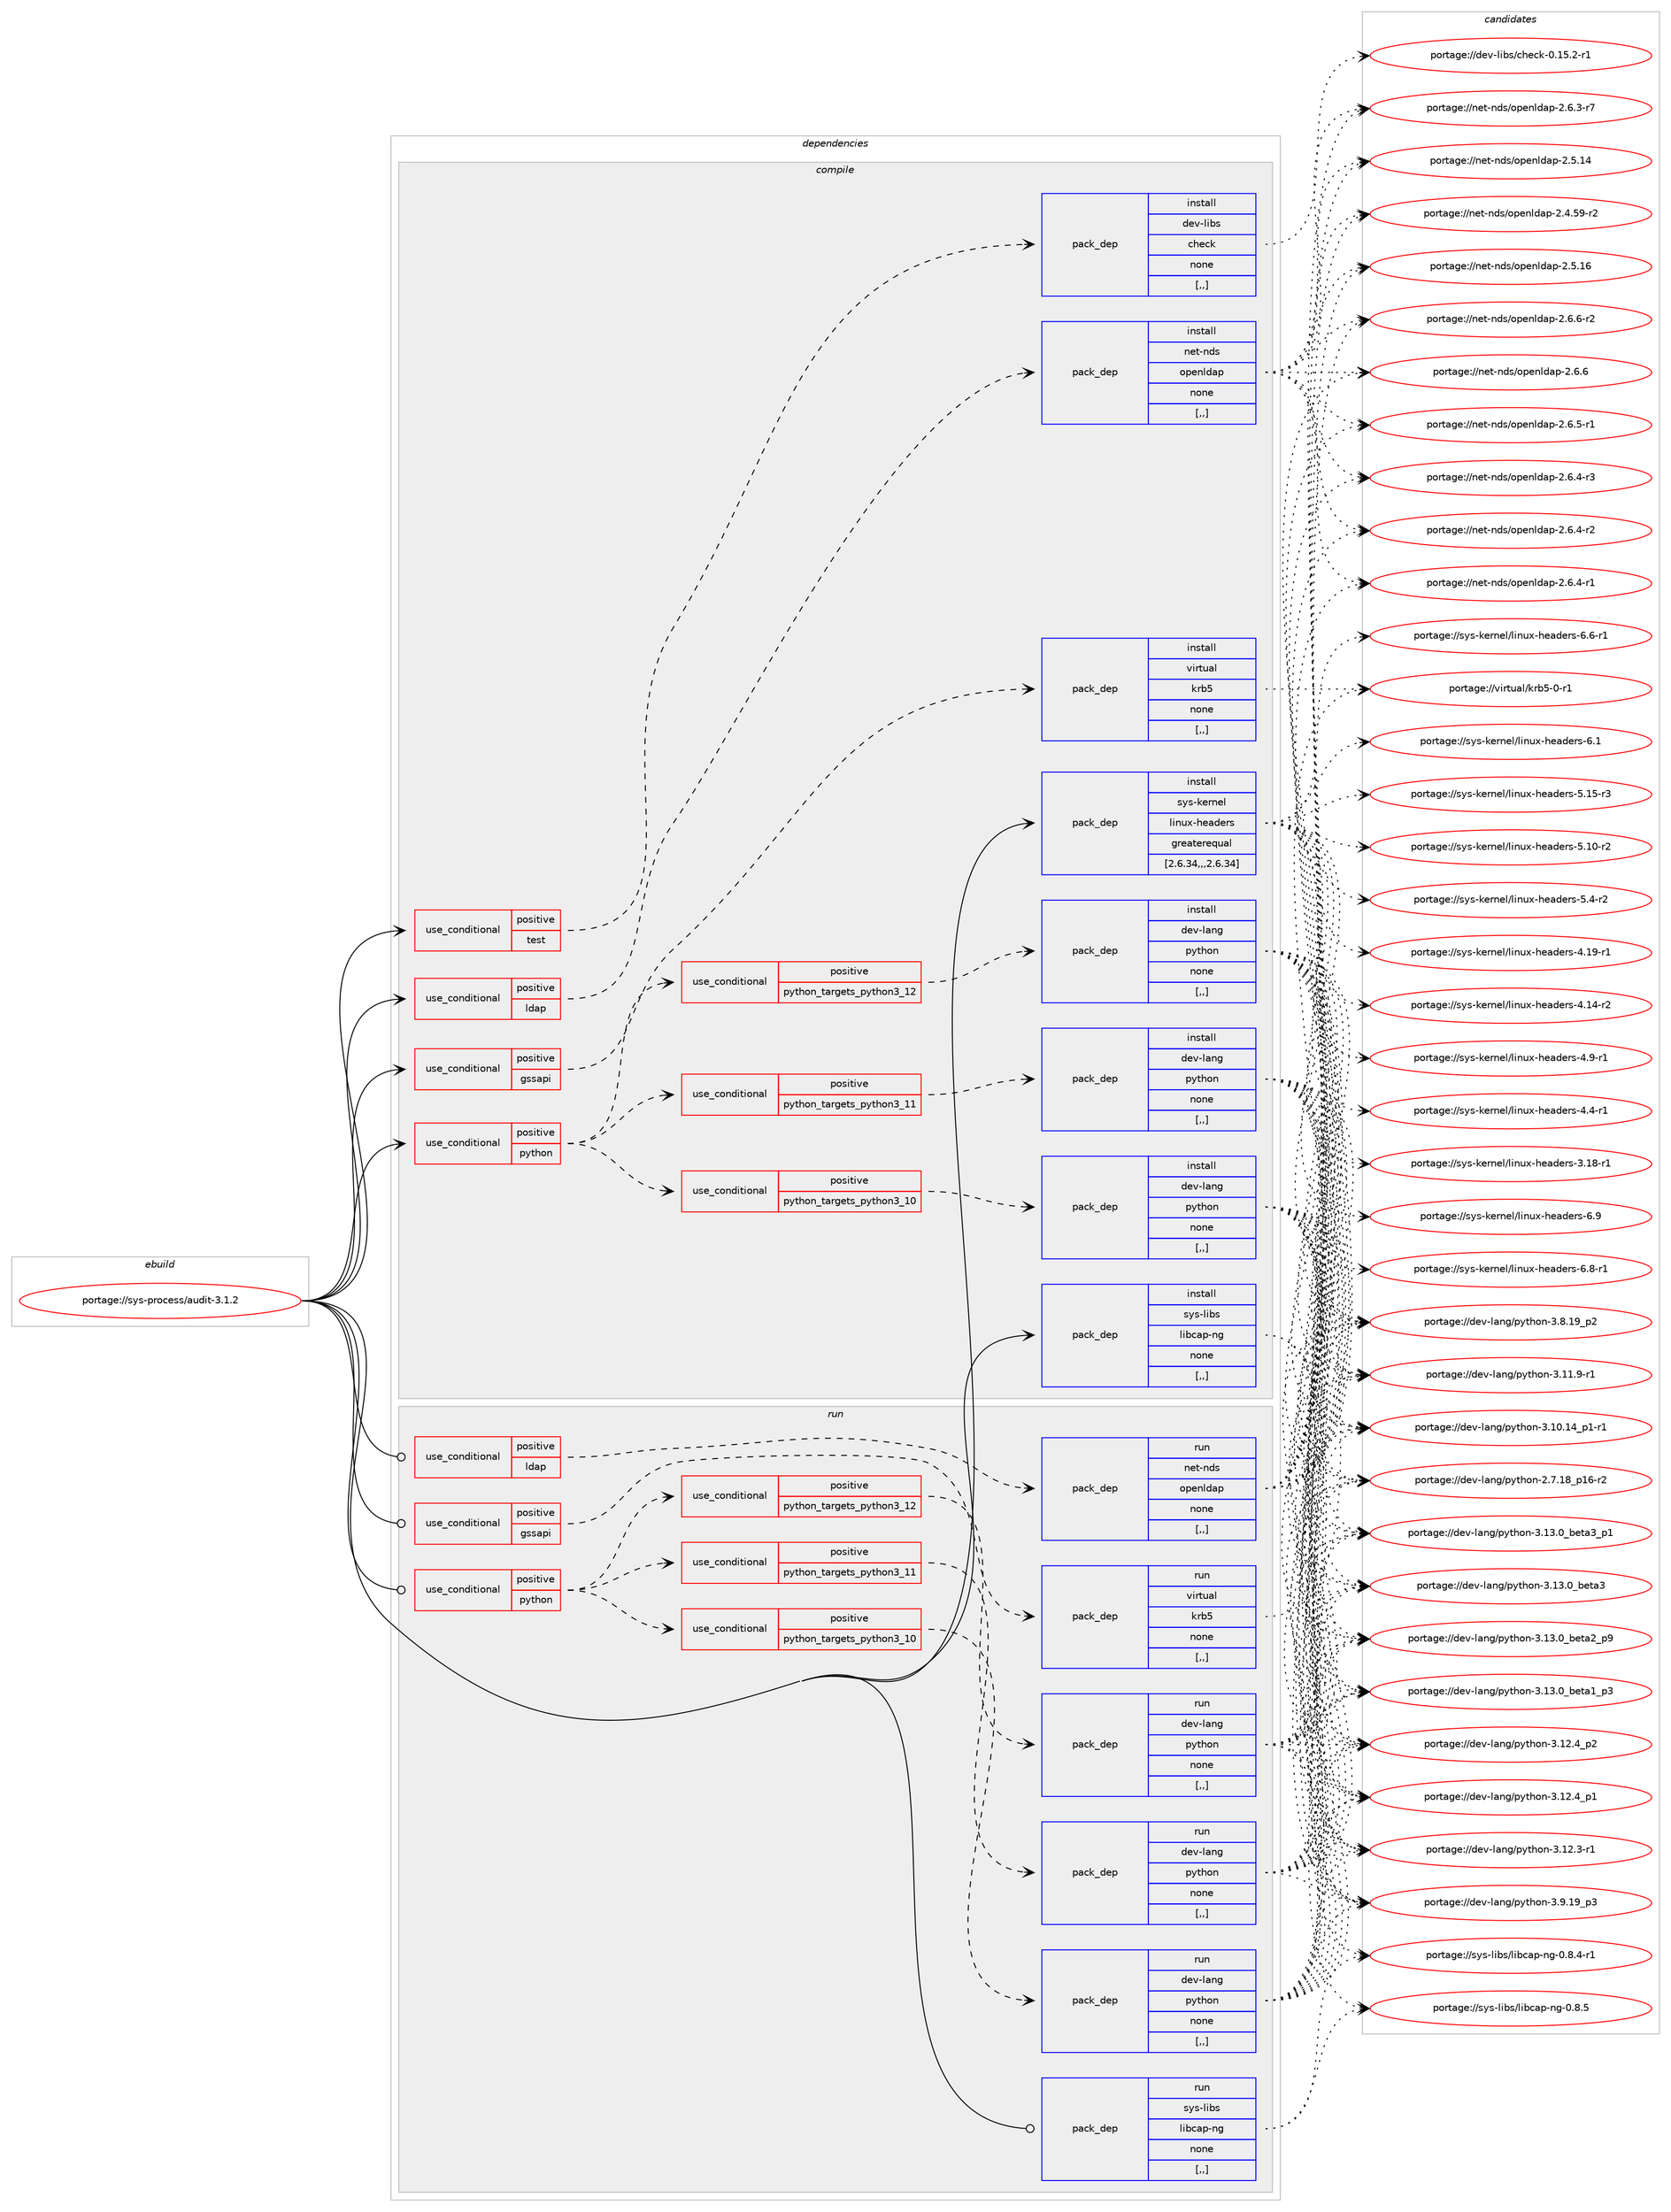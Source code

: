 digraph prolog {

# *************
# Graph options
# *************

newrank=true;
concentrate=true;
compound=true;
graph [rankdir=LR,fontname=Helvetica,fontsize=10,ranksep=1.5];#, ranksep=2.5, nodesep=0.2];
edge  [arrowhead=vee];
node  [fontname=Helvetica,fontsize=10];

# **********
# The ebuild
# **********

subgraph cluster_leftcol {
color=gray;
label=<<i>ebuild</i>>;
id [label="portage://sys-process/audit-3.1.2", color=red, width=4, href="../sys-process/audit-3.1.2.svg"];
}

# ****************
# The dependencies
# ****************

subgraph cluster_midcol {
color=gray;
label=<<i>dependencies</i>>;
subgraph cluster_compile {
fillcolor="#eeeeee";
style=filled;
label=<<i>compile</i>>;
subgraph cond117706 {
dependency440766 [label=<<TABLE BORDER="0" CELLBORDER="1" CELLSPACING="0" CELLPADDING="4"><TR><TD ROWSPAN="3" CELLPADDING="10">use_conditional</TD></TR><TR><TD>positive</TD></TR><TR><TD>gssapi</TD></TR></TABLE>>, shape=none, color=red];
subgraph pack320047 {
dependency440767 [label=<<TABLE BORDER="0" CELLBORDER="1" CELLSPACING="0" CELLPADDING="4" WIDTH="220"><TR><TD ROWSPAN="6" CELLPADDING="30">pack_dep</TD></TR><TR><TD WIDTH="110">install</TD></TR><TR><TD>virtual</TD></TR><TR><TD>krb5</TD></TR><TR><TD>none</TD></TR><TR><TD>[,,]</TD></TR></TABLE>>, shape=none, color=blue];
}
dependency440766:e -> dependency440767:w [weight=20,style="dashed",arrowhead="vee"];
}
id:e -> dependency440766:w [weight=20,style="solid",arrowhead="vee"];
subgraph cond117707 {
dependency440768 [label=<<TABLE BORDER="0" CELLBORDER="1" CELLSPACING="0" CELLPADDING="4"><TR><TD ROWSPAN="3" CELLPADDING="10">use_conditional</TD></TR><TR><TD>positive</TD></TR><TR><TD>ldap</TD></TR></TABLE>>, shape=none, color=red];
subgraph pack320048 {
dependency440769 [label=<<TABLE BORDER="0" CELLBORDER="1" CELLSPACING="0" CELLPADDING="4" WIDTH="220"><TR><TD ROWSPAN="6" CELLPADDING="30">pack_dep</TD></TR><TR><TD WIDTH="110">install</TD></TR><TR><TD>net-nds</TD></TR><TR><TD>openldap</TD></TR><TR><TD>none</TD></TR><TR><TD>[,,]</TD></TR></TABLE>>, shape=none, color=blue];
}
dependency440768:e -> dependency440769:w [weight=20,style="dashed",arrowhead="vee"];
}
id:e -> dependency440768:w [weight=20,style="solid",arrowhead="vee"];
subgraph cond117708 {
dependency440770 [label=<<TABLE BORDER="0" CELLBORDER="1" CELLSPACING="0" CELLPADDING="4"><TR><TD ROWSPAN="3" CELLPADDING="10">use_conditional</TD></TR><TR><TD>positive</TD></TR><TR><TD>python</TD></TR></TABLE>>, shape=none, color=red];
subgraph cond117709 {
dependency440771 [label=<<TABLE BORDER="0" CELLBORDER="1" CELLSPACING="0" CELLPADDING="4"><TR><TD ROWSPAN="3" CELLPADDING="10">use_conditional</TD></TR><TR><TD>positive</TD></TR><TR><TD>python_targets_python3_10</TD></TR></TABLE>>, shape=none, color=red];
subgraph pack320049 {
dependency440772 [label=<<TABLE BORDER="0" CELLBORDER="1" CELLSPACING="0" CELLPADDING="4" WIDTH="220"><TR><TD ROWSPAN="6" CELLPADDING="30">pack_dep</TD></TR><TR><TD WIDTH="110">install</TD></TR><TR><TD>dev-lang</TD></TR><TR><TD>python</TD></TR><TR><TD>none</TD></TR><TR><TD>[,,]</TD></TR></TABLE>>, shape=none, color=blue];
}
dependency440771:e -> dependency440772:w [weight=20,style="dashed",arrowhead="vee"];
}
dependency440770:e -> dependency440771:w [weight=20,style="dashed",arrowhead="vee"];
subgraph cond117710 {
dependency440773 [label=<<TABLE BORDER="0" CELLBORDER="1" CELLSPACING="0" CELLPADDING="4"><TR><TD ROWSPAN="3" CELLPADDING="10">use_conditional</TD></TR><TR><TD>positive</TD></TR><TR><TD>python_targets_python3_11</TD></TR></TABLE>>, shape=none, color=red];
subgraph pack320050 {
dependency440774 [label=<<TABLE BORDER="0" CELLBORDER="1" CELLSPACING="0" CELLPADDING="4" WIDTH="220"><TR><TD ROWSPAN="6" CELLPADDING="30">pack_dep</TD></TR><TR><TD WIDTH="110">install</TD></TR><TR><TD>dev-lang</TD></TR><TR><TD>python</TD></TR><TR><TD>none</TD></TR><TR><TD>[,,]</TD></TR></TABLE>>, shape=none, color=blue];
}
dependency440773:e -> dependency440774:w [weight=20,style="dashed",arrowhead="vee"];
}
dependency440770:e -> dependency440773:w [weight=20,style="dashed",arrowhead="vee"];
subgraph cond117711 {
dependency440775 [label=<<TABLE BORDER="0" CELLBORDER="1" CELLSPACING="0" CELLPADDING="4"><TR><TD ROWSPAN="3" CELLPADDING="10">use_conditional</TD></TR><TR><TD>positive</TD></TR><TR><TD>python_targets_python3_12</TD></TR></TABLE>>, shape=none, color=red];
subgraph pack320051 {
dependency440776 [label=<<TABLE BORDER="0" CELLBORDER="1" CELLSPACING="0" CELLPADDING="4" WIDTH="220"><TR><TD ROWSPAN="6" CELLPADDING="30">pack_dep</TD></TR><TR><TD WIDTH="110">install</TD></TR><TR><TD>dev-lang</TD></TR><TR><TD>python</TD></TR><TR><TD>none</TD></TR><TR><TD>[,,]</TD></TR></TABLE>>, shape=none, color=blue];
}
dependency440775:e -> dependency440776:w [weight=20,style="dashed",arrowhead="vee"];
}
dependency440770:e -> dependency440775:w [weight=20,style="dashed",arrowhead="vee"];
}
id:e -> dependency440770:w [weight=20,style="solid",arrowhead="vee"];
subgraph cond117712 {
dependency440777 [label=<<TABLE BORDER="0" CELLBORDER="1" CELLSPACING="0" CELLPADDING="4"><TR><TD ROWSPAN="3" CELLPADDING="10">use_conditional</TD></TR><TR><TD>positive</TD></TR><TR><TD>test</TD></TR></TABLE>>, shape=none, color=red];
subgraph pack320052 {
dependency440778 [label=<<TABLE BORDER="0" CELLBORDER="1" CELLSPACING="0" CELLPADDING="4" WIDTH="220"><TR><TD ROWSPAN="6" CELLPADDING="30">pack_dep</TD></TR><TR><TD WIDTH="110">install</TD></TR><TR><TD>dev-libs</TD></TR><TR><TD>check</TD></TR><TR><TD>none</TD></TR><TR><TD>[,,]</TD></TR></TABLE>>, shape=none, color=blue];
}
dependency440777:e -> dependency440778:w [weight=20,style="dashed",arrowhead="vee"];
}
id:e -> dependency440777:w [weight=20,style="solid",arrowhead="vee"];
subgraph pack320053 {
dependency440779 [label=<<TABLE BORDER="0" CELLBORDER="1" CELLSPACING="0" CELLPADDING="4" WIDTH="220"><TR><TD ROWSPAN="6" CELLPADDING="30">pack_dep</TD></TR><TR><TD WIDTH="110">install</TD></TR><TR><TD>sys-kernel</TD></TR><TR><TD>linux-headers</TD></TR><TR><TD>greaterequal</TD></TR><TR><TD>[2.6.34,,,2.6.34]</TD></TR></TABLE>>, shape=none, color=blue];
}
id:e -> dependency440779:w [weight=20,style="solid",arrowhead="vee"];
subgraph pack320054 {
dependency440780 [label=<<TABLE BORDER="0" CELLBORDER="1" CELLSPACING="0" CELLPADDING="4" WIDTH="220"><TR><TD ROWSPAN="6" CELLPADDING="30">pack_dep</TD></TR><TR><TD WIDTH="110">install</TD></TR><TR><TD>sys-libs</TD></TR><TR><TD>libcap-ng</TD></TR><TR><TD>none</TD></TR><TR><TD>[,,]</TD></TR></TABLE>>, shape=none, color=blue];
}
id:e -> dependency440780:w [weight=20,style="solid",arrowhead="vee"];
}
subgraph cluster_compileandrun {
fillcolor="#eeeeee";
style=filled;
label=<<i>compile and run</i>>;
}
subgraph cluster_run {
fillcolor="#eeeeee";
style=filled;
label=<<i>run</i>>;
subgraph cond117713 {
dependency440781 [label=<<TABLE BORDER="0" CELLBORDER="1" CELLSPACING="0" CELLPADDING="4"><TR><TD ROWSPAN="3" CELLPADDING="10">use_conditional</TD></TR><TR><TD>positive</TD></TR><TR><TD>gssapi</TD></TR></TABLE>>, shape=none, color=red];
subgraph pack320055 {
dependency440782 [label=<<TABLE BORDER="0" CELLBORDER="1" CELLSPACING="0" CELLPADDING="4" WIDTH="220"><TR><TD ROWSPAN="6" CELLPADDING="30">pack_dep</TD></TR><TR><TD WIDTH="110">run</TD></TR><TR><TD>virtual</TD></TR><TR><TD>krb5</TD></TR><TR><TD>none</TD></TR><TR><TD>[,,]</TD></TR></TABLE>>, shape=none, color=blue];
}
dependency440781:e -> dependency440782:w [weight=20,style="dashed",arrowhead="vee"];
}
id:e -> dependency440781:w [weight=20,style="solid",arrowhead="odot"];
subgraph cond117714 {
dependency440783 [label=<<TABLE BORDER="0" CELLBORDER="1" CELLSPACING="0" CELLPADDING="4"><TR><TD ROWSPAN="3" CELLPADDING="10">use_conditional</TD></TR><TR><TD>positive</TD></TR><TR><TD>ldap</TD></TR></TABLE>>, shape=none, color=red];
subgraph pack320056 {
dependency440784 [label=<<TABLE BORDER="0" CELLBORDER="1" CELLSPACING="0" CELLPADDING="4" WIDTH="220"><TR><TD ROWSPAN="6" CELLPADDING="30">pack_dep</TD></TR><TR><TD WIDTH="110">run</TD></TR><TR><TD>net-nds</TD></TR><TR><TD>openldap</TD></TR><TR><TD>none</TD></TR><TR><TD>[,,]</TD></TR></TABLE>>, shape=none, color=blue];
}
dependency440783:e -> dependency440784:w [weight=20,style="dashed",arrowhead="vee"];
}
id:e -> dependency440783:w [weight=20,style="solid",arrowhead="odot"];
subgraph cond117715 {
dependency440785 [label=<<TABLE BORDER="0" CELLBORDER="1" CELLSPACING="0" CELLPADDING="4"><TR><TD ROWSPAN="3" CELLPADDING="10">use_conditional</TD></TR><TR><TD>positive</TD></TR><TR><TD>python</TD></TR></TABLE>>, shape=none, color=red];
subgraph cond117716 {
dependency440786 [label=<<TABLE BORDER="0" CELLBORDER="1" CELLSPACING="0" CELLPADDING="4"><TR><TD ROWSPAN="3" CELLPADDING="10">use_conditional</TD></TR><TR><TD>positive</TD></TR><TR><TD>python_targets_python3_10</TD></TR></TABLE>>, shape=none, color=red];
subgraph pack320057 {
dependency440787 [label=<<TABLE BORDER="0" CELLBORDER="1" CELLSPACING="0" CELLPADDING="4" WIDTH="220"><TR><TD ROWSPAN="6" CELLPADDING="30">pack_dep</TD></TR><TR><TD WIDTH="110">run</TD></TR><TR><TD>dev-lang</TD></TR><TR><TD>python</TD></TR><TR><TD>none</TD></TR><TR><TD>[,,]</TD></TR></TABLE>>, shape=none, color=blue];
}
dependency440786:e -> dependency440787:w [weight=20,style="dashed",arrowhead="vee"];
}
dependency440785:e -> dependency440786:w [weight=20,style="dashed",arrowhead="vee"];
subgraph cond117717 {
dependency440788 [label=<<TABLE BORDER="0" CELLBORDER="1" CELLSPACING="0" CELLPADDING="4"><TR><TD ROWSPAN="3" CELLPADDING="10">use_conditional</TD></TR><TR><TD>positive</TD></TR><TR><TD>python_targets_python3_11</TD></TR></TABLE>>, shape=none, color=red];
subgraph pack320058 {
dependency440789 [label=<<TABLE BORDER="0" CELLBORDER="1" CELLSPACING="0" CELLPADDING="4" WIDTH="220"><TR><TD ROWSPAN="6" CELLPADDING="30">pack_dep</TD></TR><TR><TD WIDTH="110">run</TD></TR><TR><TD>dev-lang</TD></TR><TR><TD>python</TD></TR><TR><TD>none</TD></TR><TR><TD>[,,]</TD></TR></TABLE>>, shape=none, color=blue];
}
dependency440788:e -> dependency440789:w [weight=20,style="dashed",arrowhead="vee"];
}
dependency440785:e -> dependency440788:w [weight=20,style="dashed",arrowhead="vee"];
subgraph cond117718 {
dependency440790 [label=<<TABLE BORDER="0" CELLBORDER="1" CELLSPACING="0" CELLPADDING="4"><TR><TD ROWSPAN="3" CELLPADDING="10">use_conditional</TD></TR><TR><TD>positive</TD></TR><TR><TD>python_targets_python3_12</TD></TR></TABLE>>, shape=none, color=red];
subgraph pack320059 {
dependency440791 [label=<<TABLE BORDER="0" CELLBORDER="1" CELLSPACING="0" CELLPADDING="4" WIDTH="220"><TR><TD ROWSPAN="6" CELLPADDING="30">pack_dep</TD></TR><TR><TD WIDTH="110">run</TD></TR><TR><TD>dev-lang</TD></TR><TR><TD>python</TD></TR><TR><TD>none</TD></TR><TR><TD>[,,]</TD></TR></TABLE>>, shape=none, color=blue];
}
dependency440790:e -> dependency440791:w [weight=20,style="dashed",arrowhead="vee"];
}
dependency440785:e -> dependency440790:w [weight=20,style="dashed",arrowhead="vee"];
}
id:e -> dependency440785:w [weight=20,style="solid",arrowhead="odot"];
subgraph pack320060 {
dependency440792 [label=<<TABLE BORDER="0" CELLBORDER="1" CELLSPACING="0" CELLPADDING="4" WIDTH="220"><TR><TD ROWSPAN="6" CELLPADDING="30">pack_dep</TD></TR><TR><TD WIDTH="110">run</TD></TR><TR><TD>sys-libs</TD></TR><TR><TD>libcap-ng</TD></TR><TR><TD>none</TD></TR><TR><TD>[,,]</TD></TR></TABLE>>, shape=none, color=blue];
}
id:e -> dependency440792:w [weight=20,style="solid",arrowhead="odot"];
}
}

# **************
# The candidates
# **************

subgraph cluster_choices {
rank=same;
color=gray;
label=<<i>candidates</i>>;

subgraph choice320047 {
color=black;
nodesep=1;
choice1181051141161179710847107114985345484511449 [label="portage://virtual/krb5-0-r1", color=red, width=4,href="../virtual/krb5-0-r1.svg"];
dependency440767:e -> choice1181051141161179710847107114985345484511449:w [style=dotted,weight="100"];
}
subgraph choice320048 {
color=black;
nodesep=1;
choice1101011164511010011547111112101110108100971124550465446544511450 [label="portage://net-nds/openldap-2.6.6-r2", color=red, width=4,href="../net-nds/openldap-2.6.6-r2.svg"];
choice110101116451101001154711111210111010810097112455046544654 [label="portage://net-nds/openldap-2.6.6", color=red, width=4,href="../net-nds/openldap-2.6.6.svg"];
choice1101011164511010011547111112101110108100971124550465446534511449 [label="portage://net-nds/openldap-2.6.5-r1", color=red, width=4,href="../net-nds/openldap-2.6.5-r1.svg"];
choice1101011164511010011547111112101110108100971124550465446524511451 [label="portage://net-nds/openldap-2.6.4-r3", color=red, width=4,href="../net-nds/openldap-2.6.4-r3.svg"];
choice1101011164511010011547111112101110108100971124550465446524511450 [label="portage://net-nds/openldap-2.6.4-r2", color=red, width=4,href="../net-nds/openldap-2.6.4-r2.svg"];
choice1101011164511010011547111112101110108100971124550465446524511449 [label="portage://net-nds/openldap-2.6.4-r1", color=red, width=4,href="../net-nds/openldap-2.6.4-r1.svg"];
choice1101011164511010011547111112101110108100971124550465446514511455 [label="portage://net-nds/openldap-2.6.3-r7", color=red, width=4,href="../net-nds/openldap-2.6.3-r7.svg"];
choice11010111645110100115471111121011101081009711245504653464954 [label="portage://net-nds/openldap-2.5.16", color=red, width=4,href="../net-nds/openldap-2.5.16.svg"];
choice11010111645110100115471111121011101081009711245504653464952 [label="portage://net-nds/openldap-2.5.14", color=red, width=4,href="../net-nds/openldap-2.5.14.svg"];
choice110101116451101001154711111210111010810097112455046524653574511450 [label="portage://net-nds/openldap-2.4.59-r2", color=red, width=4,href="../net-nds/openldap-2.4.59-r2.svg"];
dependency440769:e -> choice1101011164511010011547111112101110108100971124550465446544511450:w [style=dotted,weight="100"];
dependency440769:e -> choice110101116451101001154711111210111010810097112455046544654:w [style=dotted,weight="100"];
dependency440769:e -> choice1101011164511010011547111112101110108100971124550465446534511449:w [style=dotted,weight="100"];
dependency440769:e -> choice1101011164511010011547111112101110108100971124550465446524511451:w [style=dotted,weight="100"];
dependency440769:e -> choice1101011164511010011547111112101110108100971124550465446524511450:w [style=dotted,weight="100"];
dependency440769:e -> choice1101011164511010011547111112101110108100971124550465446524511449:w [style=dotted,weight="100"];
dependency440769:e -> choice1101011164511010011547111112101110108100971124550465446514511455:w [style=dotted,weight="100"];
dependency440769:e -> choice11010111645110100115471111121011101081009711245504653464954:w [style=dotted,weight="100"];
dependency440769:e -> choice11010111645110100115471111121011101081009711245504653464952:w [style=dotted,weight="100"];
dependency440769:e -> choice110101116451101001154711111210111010810097112455046524653574511450:w [style=dotted,weight="100"];
}
subgraph choice320049 {
color=black;
nodesep=1;
choice10010111845108971101034711212111610411111045514649514648959810111697519511249 [label="portage://dev-lang/python-3.13.0_beta3_p1", color=red, width=4,href="../dev-lang/python-3.13.0_beta3_p1.svg"];
choice1001011184510897110103471121211161041111104551464951464895981011169751 [label="portage://dev-lang/python-3.13.0_beta3", color=red, width=4,href="../dev-lang/python-3.13.0_beta3.svg"];
choice10010111845108971101034711212111610411111045514649514648959810111697509511257 [label="portage://dev-lang/python-3.13.0_beta2_p9", color=red, width=4,href="../dev-lang/python-3.13.0_beta2_p9.svg"];
choice10010111845108971101034711212111610411111045514649514648959810111697499511251 [label="portage://dev-lang/python-3.13.0_beta1_p3", color=red, width=4,href="../dev-lang/python-3.13.0_beta1_p3.svg"];
choice100101118451089711010347112121116104111110455146495046529511250 [label="portage://dev-lang/python-3.12.4_p2", color=red, width=4,href="../dev-lang/python-3.12.4_p2.svg"];
choice100101118451089711010347112121116104111110455146495046529511249 [label="portage://dev-lang/python-3.12.4_p1", color=red, width=4,href="../dev-lang/python-3.12.4_p1.svg"];
choice100101118451089711010347112121116104111110455146495046514511449 [label="portage://dev-lang/python-3.12.3-r1", color=red, width=4,href="../dev-lang/python-3.12.3-r1.svg"];
choice100101118451089711010347112121116104111110455146494946574511449 [label="portage://dev-lang/python-3.11.9-r1", color=red, width=4,href="../dev-lang/python-3.11.9-r1.svg"];
choice100101118451089711010347112121116104111110455146494846495295112494511449 [label="portage://dev-lang/python-3.10.14_p1-r1", color=red, width=4,href="../dev-lang/python-3.10.14_p1-r1.svg"];
choice100101118451089711010347112121116104111110455146574649579511251 [label="portage://dev-lang/python-3.9.19_p3", color=red, width=4,href="../dev-lang/python-3.9.19_p3.svg"];
choice100101118451089711010347112121116104111110455146564649579511250 [label="portage://dev-lang/python-3.8.19_p2", color=red, width=4,href="../dev-lang/python-3.8.19_p2.svg"];
choice100101118451089711010347112121116104111110455046554649569511249544511450 [label="portage://dev-lang/python-2.7.18_p16-r2", color=red, width=4,href="../dev-lang/python-2.7.18_p16-r2.svg"];
dependency440772:e -> choice10010111845108971101034711212111610411111045514649514648959810111697519511249:w [style=dotted,weight="100"];
dependency440772:e -> choice1001011184510897110103471121211161041111104551464951464895981011169751:w [style=dotted,weight="100"];
dependency440772:e -> choice10010111845108971101034711212111610411111045514649514648959810111697509511257:w [style=dotted,weight="100"];
dependency440772:e -> choice10010111845108971101034711212111610411111045514649514648959810111697499511251:w [style=dotted,weight="100"];
dependency440772:e -> choice100101118451089711010347112121116104111110455146495046529511250:w [style=dotted,weight="100"];
dependency440772:e -> choice100101118451089711010347112121116104111110455146495046529511249:w [style=dotted,weight="100"];
dependency440772:e -> choice100101118451089711010347112121116104111110455146495046514511449:w [style=dotted,weight="100"];
dependency440772:e -> choice100101118451089711010347112121116104111110455146494946574511449:w [style=dotted,weight="100"];
dependency440772:e -> choice100101118451089711010347112121116104111110455146494846495295112494511449:w [style=dotted,weight="100"];
dependency440772:e -> choice100101118451089711010347112121116104111110455146574649579511251:w [style=dotted,weight="100"];
dependency440772:e -> choice100101118451089711010347112121116104111110455146564649579511250:w [style=dotted,weight="100"];
dependency440772:e -> choice100101118451089711010347112121116104111110455046554649569511249544511450:w [style=dotted,weight="100"];
}
subgraph choice320050 {
color=black;
nodesep=1;
choice10010111845108971101034711212111610411111045514649514648959810111697519511249 [label="portage://dev-lang/python-3.13.0_beta3_p1", color=red, width=4,href="../dev-lang/python-3.13.0_beta3_p1.svg"];
choice1001011184510897110103471121211161041111104551464951464895981011169751 [label="portage://dev-lang/python-3.13.0_beta3", color=red, width=4,href="../dev-lang/python-3.13.0_beta3.svg"];
choice10010111845108971101034711212111610411111045514649514648959810111697509511257 [label="portage://dev-lang/python-3.13.0_beta2_p9", color=red, width=4,href="../dev-lang/python-3.13.0_beta2_p9.svg"];
choice10010111845108971101034711212111610411111045514649514648959810111697499511251 [label="portage://dev-lang/python-3.13.0_beta1_p3", color=red, width=4,href="../dev-lang/python-3.13.0_beta1_p3.svg"];
choice100101118451089711010347112121116104111110455146495046529511250 [label="portage://dev-lang/python-3.12.4_p2", color=red, width=4,href="../dev-lang/python-3.12.4_p2.svg"];
choice100101118451089711010347112121116104111110455146495046529511249 [label="portage://dev-lang/python-3.12.4_p1", color=red, width=4,href="../dev-lang/python-3.12.4_p1.svg"];
choice100101118451089711010347112121116104111110455146495046514511449 [label="portage://dev-lang/python-3.12.3-r1", color=red, width=4,href="../dev-lang/python-3.12.3-r1.svg"];
choice100101118451089711010347112121116104111110455146494946574511449 [label="portage://dev-lang/python-3.11.9-r1", color=red, width=4,href="../dev-lang/python-3.11.9-r1.svg"];
choice100101118451089711010347112121116104111110455146494846495295112494511449 [label="portage://dev-lang/python-3.10.14_p1-r1", color=red, width=4,href="../dev-lang/python-3.10.14_p1-r1.svg"];
choice100101118451089711010347112121116104111110455146574649579511251 [label="portage://dev-lang/python-3.9.19_p3", color=red, width=4,href="../dev-lang/python-3.9.19_p3.svg"];
choice100101118451089711010347112121116104111110455146564649579511250 [label="portage://dev-lang/python-3.8.19_p2", color=red, width=4,href="../dev-lang/python-3.8.19_p2.svg"];
choice100101118451089711010347112121116104111110455046554649569511249544511450 [label="portage://dev-lang/python-2.7.18_p16-r2", color=red, width=4,href="../dev-lang/python-2.7.18_p16-r2.svg"];
dependency440774:e -> choice10010111845108971101034711212111610411111045514649514648959810111697519511249:w [style=dotted,weight="100"];
dependency440774:e -> choice1001011184510897110103471121211161041111104551464951464895981011169751:w [style=dotted,weight="100"];
dependency440774:e -> choice10010111845108971101034711212111610411111045514649514648959810111697509511257:w [style=dotted,weight="100"];
dependency440774:e -> choice10010111845108971101034711212111610411111045514649514648959810111697499511251:w [style=dotted,weight="100"];
dependency440774:e -> choice100101118451089711010347112121116104111110455146495046529511250:w [style=dotted,weight="100"];
dependency440774:e -> choice100101118451089711010347112121116104111110455146495046529511249:w [style=dotted,weight="100"];
dependency440774:e -> choice100101118451089711010347112121116104111110455146495046514511449:w [style=dotted,weight="100"];
dependency440774:e -> choice100101118451089711010347112121116104111110455146494946574511449:w [style=dotted,weight="100"];
dependency440774:e -> choice100101118451089711010347112121116104111110455146494846495295112494511449:w [style=dotted,weight="100"];
dependency440774:e -> choice100101118451089711010347112121116104111110455146574649579511251:w [style=dotted,weight="100"];
dependency440774:e -> choice100101118451089711010347112121116104111110455146564649579511250:w [style=dotted,weight="100"];
dependency440774:e -> choice100101118451089711010347112121116104111110455046554649569511249544511450:w [style=dotted,weight="100"];
}
subgraph choice320051 {
color=black;
nodesep=1;
choice10010111845108971101034711212111610411111045514649514648959810111697519511249 [label="portage://dev-lang/python-3.13.0_beta3_p1", color=red, width=4,href="../dev-lang/python-3.13.0_beta3_p1.svg"];
choice1001011184510897110103471121211161041111104551464951464895981011169751 [label="portage://dev-lang/python-3.13.0_beta3", color=red, width=4,href="../dev-lang/python-3.13.0_beta3.svg"];
choice10010111845108971101034711212111610411111045514649514648959810111697509511257 [label="portage://dev-lang/python-3.13.0_beta2_p9", color=red, width=4,href="../dev-lang/python-3.13.0_beta2_p9.svg"];
choice10010111845108971101034711212111610411111045514649514648959810111697499511251 [label="portage://dev-lang/python-3.13.0_beta1_p3", color=red, width=4,href="../dev-lang/python-3.13.0_beta1_p3.svg"];
choice100101118451089711010347112121116104111110455146495046529511250 [label="portage://dev-lang/python-3.12.4_p2", color=red, width=4,href="../dev-lang/python-3.12.4_p2.svg"];
choice100101118451089711010347112121116104111110455146495046529511249 [label="portage://dev-lang/python-3.12.4_p1", color=red, width=4,href="../dev-lang/python-3.12.4_p1.svg"];
choice100101118451089711010347112121116104111110455146495046514511449 [label="portage://dev-lang/python-3.12.3-r1", color=red, width=4,href="../dev-lang/python-3.12.3-r1.svg"];
choice100101118451089711010347112121116104111110455146494946574511449 [label="portage://dev-lang/python-3.11.9-r1", color=red, width=4,href="../dev-lang/python-3.11.9-r1.svg"];
choice100101118451089711010347112121116104111110455146494846495295112494511449 [label="portage://dev-lang/python-3.10.14_p1-r1", color=red, width=4,href="../dev-lang/python-3.10.14_p1-r1.svg"];
choice100101118451089711010347112121116104111110455146574649579511251 [label="portage://dev-lang/python-3.9.19_p3", color=red, width=4,href="../dev-lang/python-3.9.19_p3.svg"];
choice100101118451089711010347112121116104111110455146564649579511250 [label="portage://dev-lang/python-3.8.19_p2", color=red, width=4,href="../dev-lang/python-3.8.19_p2.svg"];
choice100101118451089711010347112121116104111110455046554649569511249544511450 [label="portage://dev-lang/python-2.7.18_p16-r2", color=red, width=4,href="../dev-lang/python-2.7.18_p16-r2.svg"];
dependency440776:e -> choice10010111845108971101034711212111610411111045514649514648959810111697519511249:w [style=dotted,weight="100"];
dependency440776:e -> choice1001011184510897110103471121211161041111104551464951464895981011169751:w [style=dotted,weight="100"];
dependency440776:e -> choice10010111845108971101034711212111610411111045514649514648959810111697509511257:w [style=dotted,weight="100"];
dependency440776:e -> choice10010111845108971101034711212111610411111045514649514648959810111697499511251:w [style=dotted,weight="100"];
dependency440776:e -> choice100101118451089711010347112121116104111110455146495046529511250:w [style=dotted,weight="100"];
dependency440776:e -> choice100101118451089711010347112121116104111110455146495046529511249:w [style=dotted,weight="100"];
dependency440776:e -> choice100101118451089711010347112121116104111110455146495046514511449:w [style=dotted,weight="100"];
dependency440776:e -> choice100101118451089711010347112121116104111110455146494946574511449:w [style=dotted,weight="100"];
dependency440776:e -> choice100101118451089711010347112121116104111110455146494846495295112494511449:w [style=dotted,weight="100"];
dependency440776:e -> choice100101118451089711010347112121116104111110455146574649579511251:w [style=dotted,weight="100"];
dependency440776:e -> choice100101118451089711010347112121116104111110455146564649579511250:w [style=dotted,weight="100"];
dependency440776:e -> choice100101118451089711010347112121116104111110455046554649569511249544511450:w [style=dotted,weight="100"];
}
subgraph choice320052 {
color=black;
nodesep=1;
choice1001011184510810598115479910410199107454846495346504511449 [label="portage://dev-libs/check-0.15.2-r1", color=red, width=4,href="../dev-libs/check-0.15.2-r1.svg"];
dependency440778:e -> choice1001011184510810598115479910410199107454846495346504511449:w [style=dotted,weight="100"];
}
subgraph choice320053 {
color=black;
nodesep=1;
choice1151211154510710111411010110847108105110117120451041019710010111411545544657 [label="portage://sys-kernel/linux-headers-6.9", color=red, width=4,href="../sys-kernel/linux-headers-6.9.svg"];
choice11512111545107101114110101108471081051101171204510410197100101114115455446564511449 [label="portage://sys-kernel/linux-headers-6.8-r1", color=red, width=4,href="../sys-kernel/linux-headers-6.8-r1.svg"];
choice11512111545107101114110101108471081051101171204510410197100101114115455446544511449 [label="portage://sys-kernel/linux-headers-6.6-r1", color=red, width=4,href="../sys-kernel/linux-headers-6.6-r1.svg"];
choice1151211154510710111411010110847108105110117120451041019710010111411545544649 [label="portage://sys-kernel/linux-headers-6.1", color=red, width=4,href="../sys-kernel/linux-headers-6.1.svg"];
choice1151211154510710111411010110847108105110117120451041019710010111411545534649534511451 [label="portage://sys-kernel/linux-headers-5.15-r3", color=red, width=4,href="../sys-kernel/linux-headers-5.15-r3.svg"];
choice1151211154510710111411010110847108105110117120451041019710010111411545534649484511450 [label="portage://sys-kernel/linux-headers-5.10-r2", color=red, width=4,href="../sys-kernel/linux-headers-5.10-r2.svg"];
choice11512111545107101114110101108471081051101171204510410197100101114115455346524511450 [label="portage://sys-kernel/linux-headers-5.4-r2", color=red, width=4,href="../sys-kernel/linux-headers-5.4-r2.svg"];
choice1151211154510710111411010110847108105110117120451041019710010111411545524649574511449 [label="portage://sys-kernel/linux-headers-4.19-r1", color=red, width=4,href="../sys-kernel/linux-headers-4.19-r1.svg"];
choice1151211154510710111411010110847108105110117120451041019710010111411545524649524511450 [label="portage://sys-kernel/linux-headers-4.14-r2", color=red, width=4,href="../sys-kernel/linux-headers-4.14-r2.svg"];
choice11512111545107101114110101108471081051101171204510410197100101114115455246574511449 [label="portage://sys-kernel/linux-headers-4.9-r1", color=red, width=4,href="../sys-kernel/linux-headers-4.9-r1.svg"];
choice11512111545107101114110101108471081051101171204510410197100101114115455246524511449 [label="portage://sys-kernel/linux-headers-4.4-r1", color=red, width=4,href="../sys-kernel/linux-headers-4.4-r1.svg"];
choice1151211154510710111411010110847108105110117120451041019710010111411545514649564511449 [label="portage://sys-kernel/linux-headers-3.18-r1", color=red, width=4,href="../sys-kernel/linux-headers-3.18-r1.svg"];
dependency440779:e -> choice1151211154510710111411010110847108105110117120451041019710010111411545544657:w [style=dotted,weight="100"];
dependency440779:e -> choice11512111545107101114110101108471081051101171204510410197100101114115455446564511449:w [style=dotted,weight="100"];
dependency440779:e -> choice11512111545107101114110101108471081051101171204510410197100101114115455446544511449:w [style=dotted,weight="100"];
dependency440779:e -> choice1151211154510710111411010110847108105110117120451041019710010111411545544649:w [style=dotted,weight="100"];
dependency440779:e -> choice1151211154510710111411010110847108105110117120451041019710010111411545534649534511451:w [style=dotted,weight="100"];
dependency440779:e -> choice1151211154510710111411010110847108105110117120451041019710010111411545534649484511450:w [style=dotted,weight="100"];
dependency440779:e -> choice11512111545107101114110101108471081051101171204510410197100101114115455346524511450:w [style=dotted,weight="100"];
dependency440779:e -> choice1151211154510710111411010110847108105110117120451041019710010111411545524649574511449:w [style=dotted,weight="100"];
dependency440779:e -> choice1151211154510710111411010110847108105110117120451041019710010111411545524649524511450:w [style=dotted,weight="100"];
dependency440779:e -> choice11512111545107101114110101108471081051101171204510410197100101114115455246574511449:w [style=dotted,weight="100"];
dependency440779:e -> choice11512111545107101114110101108471081051101171204510410197100101114115455246524511449:w [style=dotted,weight="100"];
dependency440779:e -> choice1151211154510710111411010110847108105110117120451041019710010111411545514649564511449:w [style=dotted,weight="100"];
}
subgraph choice320054 {
color=black;
nodesep=1;
choice11512111545108105981154710810598999711245110103454846564653 [label="portage://sys-libs/libcap-ng-0.8.5", color=red, width=4,href="../sys-libs/libcap-ng-0.8.5.svg"];
choice115121115451081059811547108105989997112451101034548465646524511449 [label="portage://sys-libs/libcap-ng-0.8.4-r1", color=red, width=4,href="../sys-libs/libcap-ng-0.8.4-r1.svg"];
dependency440780:e -> choice11512111545108105981154710810598999711245110103454846564653:w [style=dotted,weight="100"];
dependency440780:e -> choice115121115451081059811547108105989997112451101034548465646524511449:w [style=dotted,weight="100"];
}
subgraph choice320055 {
color=black;
nodesep=1;
choice1181051141161179710847107114985345484511449 [label="portage://virtual/krb5-0-r1", color=red, width=4,href="../virtual/krb5-0-r1.svg"];
dependency440782:e -> choice1181051141161179710847107114985345484511449:w [style=dotted,weight="100"];
}
subgraph choice320056 {
color=black;
nodesep=1;
choice1101011164511010011547111112101110108100971124550465446544511450 [label="portage://net-nds/openldap-2.6.6-r2", color=red, width=4,href="../net-nds/openldap-2.6.6-r2.svg"];
choice110101116451101001154711111210111010810097112455046544654 [label="portage://net-nds/openldap-2.6.6", color=red, width=4,href="../net-nds/openldap-2.6.6.svg"];
choice1101011164511010011547111112101110108100971124550465446534511449 [label="portage://net-nds/openldap-2.6.5-r1", color=red, width=4,href="../net-nds/openldap-2.6.5-r1.svg"];
choice1101011164511010011547111112101110108100971124550465446524511451 [label="portage://net-nds/openldap-2.6.4-r3", color=red, width=4,href="../net-nds/openldap-2.6.4-r3.svg"];
choice1101011164511010011547111112101110108100971124550465446524511450 [label="portage://net-nds/openldap-2.6.4-r2", color=red, width=4,href="../net-nds/openldap-2.6.4-r2.svg"];
choice1101011164511010011547111112101110108100971124550465446524511449 [label="portage://net-nds/openldap-2.6.4-r1", color=red, width=4,href="../net-nds/openldap-2.6.4-r1.svg"];
choice1101011164511010011547111112101110108100971124550465446514511455 [label="portage://net-nds/openldap-2.6.3-r7", color=red, width=4,href="../net-nds/openldap-2.6.3-r7.svg"];
choice11010111645110100115471111121011101081009711245504653464954 [label="portage://net-nds/openldap-2.5.16", color=red, width=4,href="../net-nds/openldap-2.5.16.svg"];
choice11010111645110100115471111121011101081009711245504653464952 [label="portage://net-nds/openldap-2.5.14", color=red, width=4,href="../net-nds/openldap-2.5.14.svg"];
choice110101116451101001154711111210111010810097112455046524653574511450 [label="portage://net-nds/openldap-2.4.59-r2", color=red, width=4,href="../net-nds/openldap-2.4.59-r2.svg"];
dependency440784:e -> choice1101011164511010011547111112101110108100971124550465446544511450:w [style=dotted,weight="100"];
dependency440784:e -> choice110101116451101001154711111210111010810097112455046544654:w [style=dotted,weight="100"];
dependency440784:e -> choice1101011164511010011547111112101110108100971124550465446534511449:w [style=dotted,weight="100"];
dependency440784:e -> choice1101011164511010011547111112101110108100971124550465446524511451:w [style=dotted,weight="100"];
dependency440784:e -> choice1101011164511010011547111112101110108100971124550465446524511450:w [style=dotted,weight="100"];
dependency440784:e -> choice1101011164511010011547111112101110108100971124550465446524511449:w [style=dotted,weight="100"];
dependency440784:e -> choice1101011164511010011547111112101110108100971124550465446514511455:w [style=dotted,weight="100"];
dependency440784:e -> choice11010111645110100115471111121011101081009711245504653464954:w [style=dotted,weight="100"];
dependency440784:e -> choice11010111645110100115471111121011101081009711245504653464952:w [style=dotted,weight="100"];
dependency440784:e -> choice110101116451101001154711111210111010810097112455046524653574511450:w [style=dotted,weight="100"];
}
subgraph choice320057 {
color=black;
nodesep=1;
choice10010111845108971101034711212111610411111045514649514648959810111697519511249 [label="portage://dev-lang/python-3.13.0_beta3_p1", color=red, width=4,href="../dev-lang/python-3.13.0_beta3_p1.svg"];
choice1001011184510897110103471121211161041111104551464951464895981011169751 [label="portage://dev-lang/python-3.13.0_beta3", color=red, width=4,href="../dev-lang/python-3.13.0_beta3.svg"];
choice10010111845108971101034711212111610411111045514649514648959810111697509511257 [label="portage://dev-lang/python-3.13.0_beta2_p9", color=red, width=4,href="../dev-lang/python-3.13.0_beta2_p9.svg"];
choice10010111845108971101034711212111610411111045514649514648959810111697499511251 [label="portage://dev-lang/python-3.13.0_beta1_p3", color=red, width=4,href="../dev-lang/python-3.13.0_beta1_p3.svg"];
choice100101118451089711010347112121116104111110455146495046529511250 [label="portage://dev-lang/python-3.12.4_p2", color=red, width=4,href="../dev-lang/python-3.12.4_p2.svg"];
choice100101118451089711010347112121116104111110455146495046529511249 [label="portage://dev-lang/python-3.12.4_p1", color=red, width=4,href="../dev-lang/python-3.12.4_p1.svg"];
choice100101118451089711010347112121116104111110455146495046514511449 [label="portage://dev-lang/python-3.12.3-r1", color=red, width=4,href="../dev-lang/python-3.12.3-r1.svg"];
choice100101118451089711010347112121116104111110455146494946574511449 [label="portage://dev-lang/python-3.11.9-r1", color=red, width=4,href="../dev-lang/python-3.11.9-r1.svg"];
choice100101118451089711010347112121116104111110455146494846495295112494511449 [label="portage://dev-lang/python-3.10.14_p1-r1", color=red, width=4,href="../dev-lang/python-3.10.14_p1-r1.svg"];
choice100101118451089711010347112121116104111110455146574649579511251 [label="portage://dev-lang/python-3.9.19_p3", color=red, width=4,href="../dev-lang/python-3.9.19_p3.svg"];
choice100101118451089711010347112121116104111110455146564649579511250 [label="portage://dev-lang/python-3.8.19_p2", color=red, width=4,href="../dev-lang/python-3.8.19_p2.svg"];
choice100101118451089711010347112121116104111110455046554649569511249544511450 [label="portage://dev-lang/python-2.7.18_p16-r2", color=red, width=4,href="../dev-lang/python-2.7.18_p16-r2.svg"];
dependency440787:e -> choice10010111845108971101034711212111610411111045514649514648959810111697519511249:w [style=dotted,weight="100"];
dependency440787:e -> choice1001011184510897110103471121211161041111104551464951464895981011169751:w [style=dotted,weight="100"];
dependency440787:e -> choice10010111845108971101034711212111610411111045514649514648959810111697509511257:w [style=dotted,weight="100"];
dependency440787:e -> choice10010111845108971101034711212111610411111045514649514648959810111697499511251:w [style=dotted,weight="100"];
dependency440787:e -> choice100101118451089711010347112121116104111110455146495046529511250:w [style=dotted,weight="100"];
dependency440787:e -> choice100101118451089711010347112121116104111110455146495046529511249:w [style=dotted,weight="100"];
dependency440787:e -> choice100101118451089711010347112121116104111110455146495046514511449:w [style=dotted,weight="100"];
dependency440787:e -> choice100101118451089711010347112121116104111110455146494946574511449:w [style=dotted,weight="100"];
dependency440787:e -> choice100101118451089711010347112121116104111110455146494846495295112494511449:w [style=dotted,weight="100"];
dependency440787:e -> choice100101118451089711010347112121116104111110455146574649579511251:w [style=dotted,weight="100"];
dependency440787:e -> choice100101118451089711010347112121116104111110455146564649579511250:w [style=dotted,weight="100"];
dependency440787:e -> choice100101118451089711010347112121116104111110455046554649569511249544511450:w [style=dotted,weight="100"];
}
subgraph choice320058 {
color=black;
nodesep=1;
choice10010111845108971101034711212111610411111045514649514648959810111697519511249 [label="portage://dev-lang/python-3.13.0_beta3_p1", color=red, width=4,href="../dev-lang/python-3.13.0_beta3_p1.svg"];
choice1001011184510897110103471121211161041111104551464951464895981011169751 [label="portage://dev-lang/python-3.13.0_beta3", color=red, width=4,href="../dev-lang/python-3.13.0_beta3.svg"];
choice10010111845108971101034711212111610411111045514649514648959810111697509511257 [label="portage://dev-lang/python-3.13.0_beta2_p9", color=red, width=4,href="../dev-lang/python-3.13.0_beta2_p9.svg"];
choice10010111845108971101034711212111610411111045514649514648959810111697499511251 [label="portage://dev-lang/python-3.13.0_beta1_p3", color=red, width=4,href="../dev-lang/python-3.13.0_beta1_p3.svg"];
choice100101118451089711010347112121116104111110455146495046529511250 [label="portage://dev-lang/python-3.12.4_p2", color=red, width=4,href="../dev-lang/python-3.12.4_p2.svg"];
choice100101118451089711010347112121116104111110455146495046529511249 [label="portage://dev-lang/python-3.12.4_p1", color=red, width=4,href="../dev-lang/python-3.12.4_p1.svg"];
choice100101118451089711010347112121116104111110455146495046514511449 [label="portage://dev-lang/python-3.12.3-r1", color=red, width=4,href="../dev-lang/python-3.12.3-r1.svg"];
choice100101118451089711010347112121116104111110455146494946574511449 [label="portage://dev-lang/python-3.11.9-r1", color=red, width=4,href="../dev-lang/python-3.11.9-r1.svg"];
choice100101118451089711010347112121116104111110455146494846495295112494511449 [label="portage://dev-lang/python-3.10.14_p1-r1", color=red, width=4,href="../dev-lang/python-3.10.14_p1-r1.svg"];
choice100101118451089711010347112121116104111110455146574649579511251 [label="portage://dev-lang/python-3.9.19_p3", color=red, width=4,href="../dev-lang/python-3.9.19_p3.svg"];
choice100101118451089711010347112121116104111110455146564649579511250 [label="portage://dev-lang/python-3.8.19_p2", color=red, width=4,href="../dev-lang/python-3.8.19_p2.svg"];
choice100101118451089711010347112121116104111110455046554649569511249544511450 [label="portage://dev-lang/python-2.7.18_p16-r2", color=red, width=4,href="../dev-lang/python-2.7.18_p16-r2.svg"];
dependency440789:e -> choice10010111845108971101034711212111610411111045514649514648959810111697519511249:w [style=dotted,weight="100"];
dependency440789:e -> choice1001011184510897110103471121211161041111104551464951464895981011169751:w [style=dotted,weight="100"];
dependency440789:e -> choice10010111845108971101034711212111610411111045514649514648959810111697509511257:w [style=dotted,weight="100"];
dependency440789:e -> choice10010111845108971101034711212111610411111045514649514648959810111697499511251:w [style=dotted,weight="100"];
dependency440789:e -> choice100101118451089711010347112121116104111110455146495046529511250:w [style=dotted,weight="100"];
dependency440789:e -> choice100101118451089711010347112121116104111110455146495046529511249:w [style=dotted,weight="100"];
dependency440789:e -> choice100101118451089711010347112121116104111110455146495046514511449:w [style=dotted,weight="100"];
dependency440789:e -> choice100101118451089711010347112121116104111110455146494946574511449:w [style=dotted,weight="100"];
dependency440789:e -> choice100101118451089711010347112121116104111110455146494846495295112494511449:w [style=dotted,weight="100"];
dependency440789:e -> choice100101118451089711010347112121116104111110455146574649579511251:w [style=dotted,weight="100"];
dependency440789:e -> choice100101118451089711010347112121116104111110455146564649579511250:w [style=dotted,weight="100"];
dependency440789:e -> choice100101118451089711010347112121116104111110455046554649569511249544511450:w [style=dotted,weight="100"];
}
subgraph choice320059 {
color=black;
nodesep=1;
choice10010111845108971101034711212111610411111045514649514648959810111697519511249 [label="portage://dev-lang/python-3.13.0_beta3_p1", color=red, width=4,href="../dev-lang/python-3.13.0_beta3_p1.svg"];
choice1001011184510897110103471121211161041111104551464951464895981011169751 [label="portage://dev-lang/python-3.13.0_beta3", color=red, width=4,href="../dev-lang/python-3.13.0_beta3.svg"];
choice10010111845108971101034711212111610411111045514649514648959810111697509511257 [label="portage://dev-lang/python-3.13.0_beta2_p9", color=red, width=4,href="../dev-lang/python-3.13.0_beta2_p9.svg"];
choice10010111845108971101034711212111610411111045514649514648959810111697499511251 [label="portage://dev-lang/python-3.13.0_beta1_p3", color=red, width=4,href="../dev-lang/python-3.13.0_beta1_p3.svg"];
choice100101118451089711010347112121116104111110455146495046529511250 [label="portage://dev-lang/python-3.12.4_p2", color=red, width=4,href="../dev-lang/python-3.12.4_p2.svg"];
choice100101118451089711010347112121116104111110455146495046529511249 [label="portage://dev-lang/python-3.12.4_p1", color=red, width=4,href="../dev-lang/python-3.12.4_p1.svg"];
choice100101118451089711010347112121116104111110455146495046514511449 [label="portage://dev-lang/python-3.12.3-r1", color=red, width=4,href="../dev-lang/python-3.12.3-r1.svg"];
choice100101118451089711010347112121116104111110455146494946574511449 [label="portage://dev-lang/python-3.11.9-r1", color=red, width=4,href="../dev-lang/python-3.11.9-r1.svg"];
choice100101118451089711010347112121116104111110455146494846495295112494511449 [label="portage://dev-lang/python-3.10.14_p1-r1", color=red, width=4,href="../dev-lang/python-3.10.14_p1-r1.svg"];
choice100101118451089711010347112121116104111110455146574649579511251 [label="portage://dev-lang/python-3.9.19_p3", color=red, width=4,href="../dev-lang/python-3.9.19_p3.svg"];
choice100101118451089711010347112121116104111110455146564649579511250 [label="portage://dev-lang/python-3.8.19_p2", color=red, width=4,href="../dev-lang/python-3.8.19_p2.svg"];
choice100101118451089711010347112121116104111110455046554649569511249544511450 [label="portage://dev-lang/python-2.7.18_p16-r2", color=red, width=4,href="../dev-lang/python-2.7.18_p16-r2.svg"];
dependency440791:e -> choice10010111845108971101034711212111610411111045514649514648959810111697519511249:w [style=dotted,weight="100"];
dependency440791:e -> choice1001011184510897110103471121211161041111104551464951464895981011169751:w [style=dotted,weight="100"];
dependency440791:e -> choice10010111845108971101034711212111610411111045514649514648959810111697509511257:w [style=dotted,weight="100"];
dependency440791:e -> choice10010111845108971101034711212111610411111045514649514648959810111697499511251:w [style=dotted,weight="100"];
dependency440791:e -> choice100101118451089711010347112121116104111110455146495046529511250:w [style=dotted,weight="100"];
dependency440791:e -> choice100101118451089711010347112121116104111110455146495046529511249:w [style=dotted,weight="100"];
dependency440791:e -> choice100101118451089711010347112121116104111110455146495046514511449:w [style=dotted,weight="100"];
dependency440791:e -> choice100101118451089711010347112121116104111110455146494946574511449:w [style=dotted,weight="100"];
dependency440791:e -> choice100101118451089711010347112121116104111110455146494846495295112494511449:w [style=dotted,weight="100"];
dependency440791:e -> choice100101118451089711010347112121116104111110455146574649579511251:w [style=dotted,weight="100"];
dependency440791:e -> choice100101118451089711010347112121116104111110455146564649579511250:w [style=dotted,weight="100"];
dependency440791:e -> choice100101118451089711010347112121116104111110455046554649569511249544511450:w [style=dotted,weight="100"];
}
subgraph choice320060 {
color=black;
nodesep=1;
choice11512111545108105981154710810598999711245110103454846564653 [label="portage://sys-libs/libcap-ng-0.8.5", color=red, width=4,href="../sys-libs/libcap-ng-0.8.5.svg"];
choice115121115451081059811547108105989997112451101034548465646524511449 [label="portage://sys-libs/libcap-ng-0.8.4-r1", color=red, width=4,href="../sys-libs/libcap-ng-0.8.4-r1.svg"];
dependency440792:e -> choice11512111545108105981154710810598999711245110103454846564653:w [style=dotted,weight="100"];
dependency440792:e -> choice115121115451081059811547108105989997112451101034548465646524511449:w [style=dotted,weight="100"];
}
}

}
